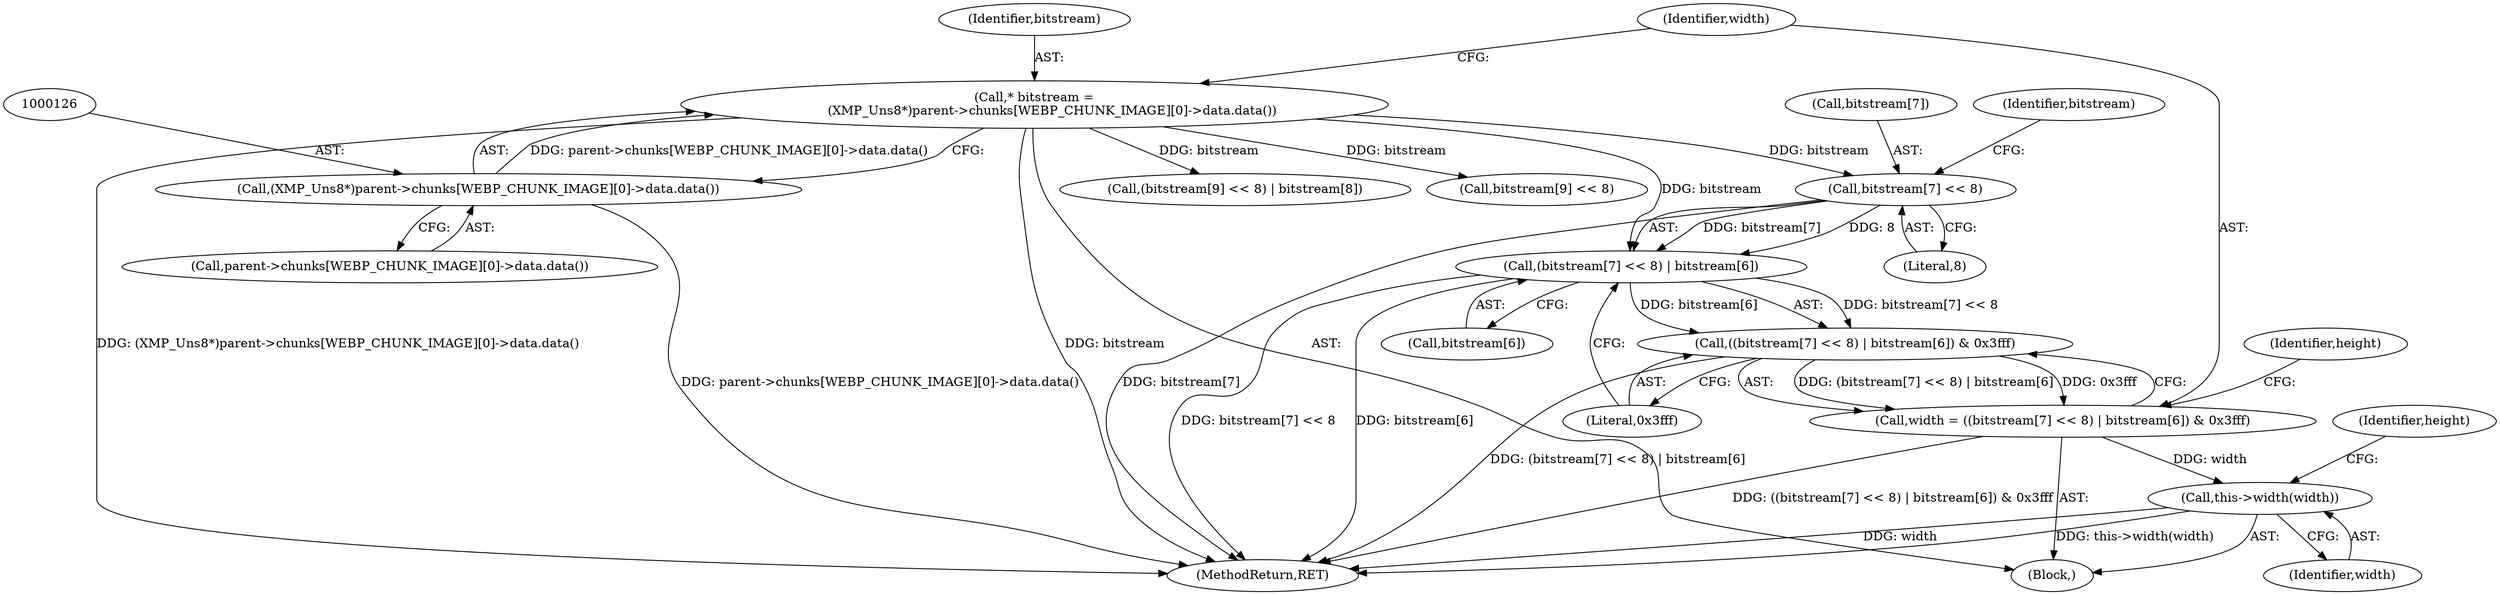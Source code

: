 digraph "0_exempi_aabedb5e749dd59112a3fe1e8e08f2d934f56666@array" {
"1000133" [label="(Call,bitstream[7] << 8)"];
"1000123" [label="(Call,* bitstream =\n         (XMP_Uns8*)parent->chunks[WEBP_CHUNK_IMAGE][0]->data.data())"];
"1000125" [label="(Call,(XMP_Uns8*)parent->chunks[WEBP_CHUNK_IMAGE][0]->data.data())"];
"1000132" [label="(Call,(bitstream[7] << 8) | bitstream[6])"];
"1000131" [label="(Call,((bitstream[7] << 8) | bitstream[6]) & 0x3fff)"];
"1000129" [label="(Call,width = ((bitstream[7] << 8) | bitstream[6]) & 0x3fff)"];
"1000156" [label="(Call,this->width(width))"];
"1000157" [label="(Identifier,width)"];
"1000138" [label="(Call,bitstream[6])"];
"1000129" [label="(Call,width = ((bitstream[7] << 8) | bitstream[6]) & 0x3fff)"];
"1000156" [label="(Call,this->width(width))"];
"1000146" [label="(Call,(bitstream[9] << 8) | bitstream[8])"];
"1000127" [label="(Call,parent->chunks[WEBP_CHUNK_IMAGE][0]->data.data())"];
"1000132" [label="(Call,(bitstream[7] << 8) | bitstream[6])"];
"1000130" [label="(Identifier,width)"];
"1000125" [label="(Call,(XMP_Uns8*)parent->chunks[WEBP_CHUNK_IMAGE][0]->data.data())"];
"1000134" [label="(Call,bitstream[7])"];
"1000159" [label="(Identifier,height)"];
"1000131" [label="(Call,((bitstream[7] << 8) | bitstream[6]) & 0x3fff)"];
"1000133" [label="(Call,bitstream[7] << 8)"];
"1000102" [label="(Block,)"];
"1000141" [label="(Literal,0x3fff)"];
"1000537" [label="(MethodReturn,RET)"];
"1000147" [label="(Call,bitstream[9] << 8)"];
"1000139" [label="(Identifier,bitstream)"];
"1000144" [label="(Identifier,height)"];
"1000137" [label="(Literal,8)"];
"1000123" [label="(Call,* bitstream =\n         (XMP_Uns8*)parent->chunks[WEBP_CHUNK_IMAGE][0]->data.data())"];
"1000124" [label="(Identifier,bitstream)"];
"1000133" -> "1000132"  [label="AST: "];
"1000133" -> "1000137"  [label="CFG: "];
"1000134" -> "1000133"  [label="AST: "];
"1000137" -> "1000133"  [label="AST: "];
"1000139" -> "1000133"  [label="CFG: "];
"1000133" -> "1000537"  [label="DDG: bitstream[7]"];
"1000133" -> "1000132"  [label="DDG: bitstream[7]"];
"1000133" -> "1000132"  [label="DDG: 8"];
"1000123" -> "1000133"  [label="DDG: bitstream"];
"1000123" -> "1000102"  [label="AST: "];
"1000123" -> "1000125"  [label="CFG: "];
"1000124" -> "1000123"  [label="AST: "];
"1000125" -> "1000123"  [label="AST: "];
"1000130" -> "1000123"  [label="CFG: "];
"1000123" -> "1000537"  [label="DDG: (XMP_Uns8*)parent->chunks[WEBP_CHUNK_IMAGE][0]->data.data()"];
"1000123" -> "1000537"  [label="DDG: bitstream"];
"1000125" -> "1000123"  [label="DDG: parent->chunks[WEBP_CHUNK_IMAGE][0]->data.data()"];
"1000123" -> "1000132"  [label="DDG: bitstream"];
"1000123" -> "1000147"  [label="DDG: bitstream"];
"1000123" -> "1000146"  [label="DDG: bitstream"];
"1000125" -> "1000127"  [label="CFG: "];
"1000126" -> "1000125"  [label="AST: "];
"1000127" -> "1000125"  [label="AST: "];
"1000125" -> "1000537"  [label="DDG: parent->chunks[WEBP_CHUNK_IMAGE][0]->data.data()"];
"1000132" -> "1000131"  [label="AST: "];
"1000132" -> "1000138"  [label="CFG: "];
"1000138" -> "1000132"  [label="AST: "];
"1000141" -> "1000132"  [label="CFG: "];
"1000132" -> "1000537"  [label="DDG: bitstream[7] << 8"];
"1000132" -> "1000537"  [label="DDG: bitstream[6]"];
"1000132" -> "1000131"  [label="DDG: bitstream[7] << 8"];
"1000132" -> "1000131"  [label="DDG: bitstream[6]"];
"1000131" -> "1000129"  [label="AST: "];
"1000131" -> "1000141"  [label="CFG: "];
"1000141" -> "1000131"  [label="AST: "];
"1000129" -> "1000131"  [label="CFG: "];
"1000131" -> "1000537"  [label="DDG: (bitstream[7] << 8) | bitstream[6]"];
"1000131" -> "1000129"  [label="DDG: (bitstream[7] << 8) | bitstream[6]"];
"1000131" -> "1000129"  [label="DDG: 0x3fff"];
"1000129" -> "1000102"  [label="AST: "];
"1000130" -> "1000129"  [label="AST: "];
"1000144" -> "1000129"  [label="CFG: "];
"1000129" -> "1000537"  [label="DDG: ((bitstream[7] << 8) | bitstream[6]) & 0x3fff"];
"1000129" -> "1000156"  [label="DDG: width"];
"1000156" -> "1000102"  [label="AST: "];
"1000156" -> "1000157"  [label="CFG: "];
"1000157" -> "1000156"  [label="AST: "];
"1000159" -> "1000156"  [label="CFG: "];
"1000156" -> "1000537"  [label="DDG: width"];
"1000156" -> "1000537"  [label="DDG: this->width(width)"];
}

